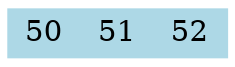 
//
digraph {
 splines=false;
 node [shape = record,height=.1,style=filled,color=lightblue;];

 node0x10051b070 [label = " <node50> 50| <node51> 51| <node52> 52"]
}
